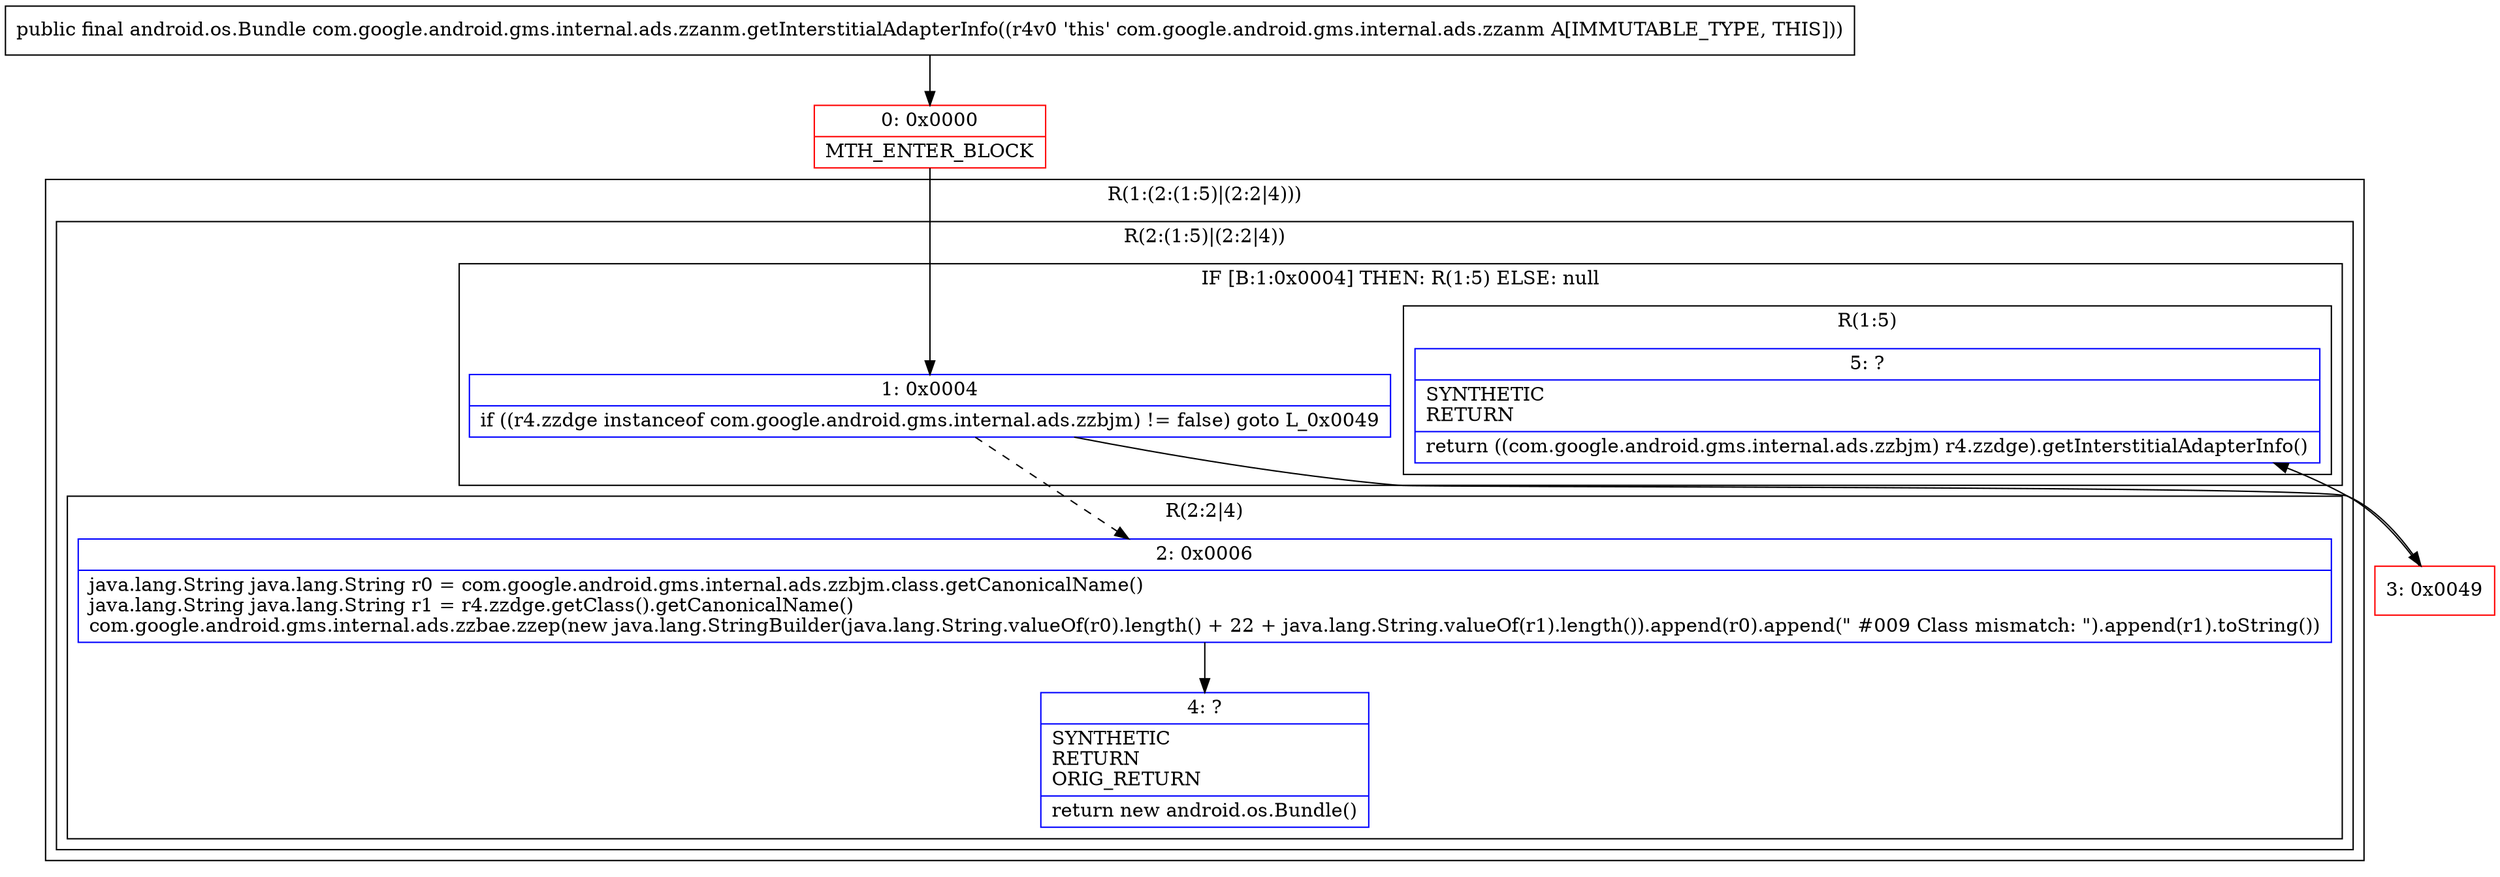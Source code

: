 digraph "CFG forcom.google.android.gms.internal.ads.zzanm.getInterstitialAdapterInfo()Landroid\/os\/Bundle;" {
subgraph cluster_Region_1219256482 {
label = "R(1:(2:(1:5)|(2:2|4)))";
node [shape=record,color=blue];
subgraph cluster_Region_284799201 {
label = "R(2:(1:5)|(2:2|4))";
node [shape=record,color=blue];
subgraph cluster_IfRegion_343534229 {
label = "IF [B:1:0x0004] THEN: R(1:5) ELSE: null";
node [shape=record,color=blue];
Node_1 [shape=record,label="{1\:\ 0x0004|if ((r4.zzdge instanceof com.google.android.gms.internal.ads.zzbjm) != false) goto L_0x0049\l}"];
subgraph cluster_Region_1143767751 {
label = "R(1:5)";
node [shape=record,color=blue];
Node_5 [shape=record,label="{5\:\ ?|SYNTHETIC\lRETURN\l|return ((com.google.android.gms.internal.ads.zzbjm) r4.zzdge).getInterstitialAdapterInfo()\l}"];
}
}
subgraph cluster_Region_1494187816 {
label = "R(2:2|4)";
node [shape=record,color=blue];
Node_2 [shape=record,label="{2\:\ 0x0006|java.lang.String java.lang.String r0 = com.google.android.gms.internal.ads.zzbjm.class.getCanonicalName()\ljava.lang.String java.lang.String r1 = r4.zzdge.getClass().getCanonicalName()\lcom.google.android.gms.internal.ads.zzbae.zzep(new java.lang.StringBuilder(java.lang.String.valueOf(r0).length() + 22 + java.lang.String.valueOf(r1).length()).append(r0).append(\" #009 Class mismatch: \").append(r1).toString())\l}"];
Node_4 [shape=record,label="{4\:\ ?|SYNTHETIC\lRETURN\lORIG_RETURN\l|return new android.os.Bundle()\l}"];
}
}
}
Node_0 [shape=record,color=red,label="{0\:\ 0x0000|MTH_ENTER_BLOCK\l}"];
Node_3 [shape=record,color=red,label="{3\:\ 0x0049}"];
MethodNode[shape=record,label="{public final android.os.Bundle com.google.android.gms.internal.ads.zzanm.getInterstitialAdapterInfo((r4v0 'this' com.google.android.gms.internal.ads.zzanm A[IMMUTABLE_TYPE, THIS])) }"];
MethodNode -> Node_0;
Node_1 -> Node_2[style=dashed];
Node_1 -> Node_3;
Node_2 -> Node_4;
Node_0 -> Node_1;
Node_3 -> Node_5;
}

